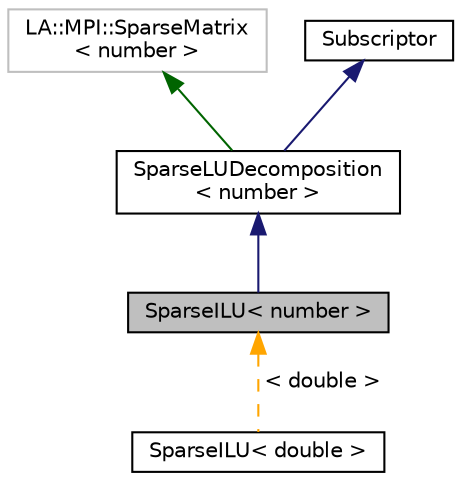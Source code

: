 digraph "SparseILU&lt; number &gt;"
{
 // LATEX_PDF_SIZE
  edge [fontname="Helvetica",fontsize="10",labelfontname="Helvetica",labelfontsize="10"];
  node [fontname="Helvetica",fontsize="10",shape=record];
  Node1 [label="SparseILU\< number \>",height=0.2,width=0.4,color="black", fillcolor="grey75", style="filled", fontcolor="black",tooltip=" "];
  Node2 -> Node1 [dir="back",color="midnightblue",fontsize="10",style="solid",fontname="Helvetica"];
  Node2 [label="SparseLUDecomposition\l\< number \>",height=0.2,width=0.4,color="black", fillcolor="white", style="filled",URL="$classSparseLUDecomposition.html",tooltip=" "];
  Node3 -> Node2 [dir="back",color="darkgreen",fontsize="10",style="solid",fontname="Helvetica"];
  Node3 [label="LA::MPI::SparseMatrix\l\< number \>",height=0.2,width=0.4,color="grey75", fillcolor="white", style="filled",tooltip=" "];
  Node4 -> Node2 [dir="back",color="midnightblue",fontsize="10",style="solid",fontname="Helvetica"];
  Node4 [label="Subscriptor",height=0.2,width=0.4,color="black", fillcolor="white", style="filled",URL="$classSubscriptor.html",tooltip=" "];
  Node1 -> Node5 [dir="back",color="orange",fontsize="10",style="dashed",label=" \< double \>" ,fontname="Helvetica"];
  Node5 [label="SparseILU\< double \>",height=0.2,width=0.4,color="black", fillcolor="white", style="filled",URL="$classSparseILU.html",tooltip=" "];
}
